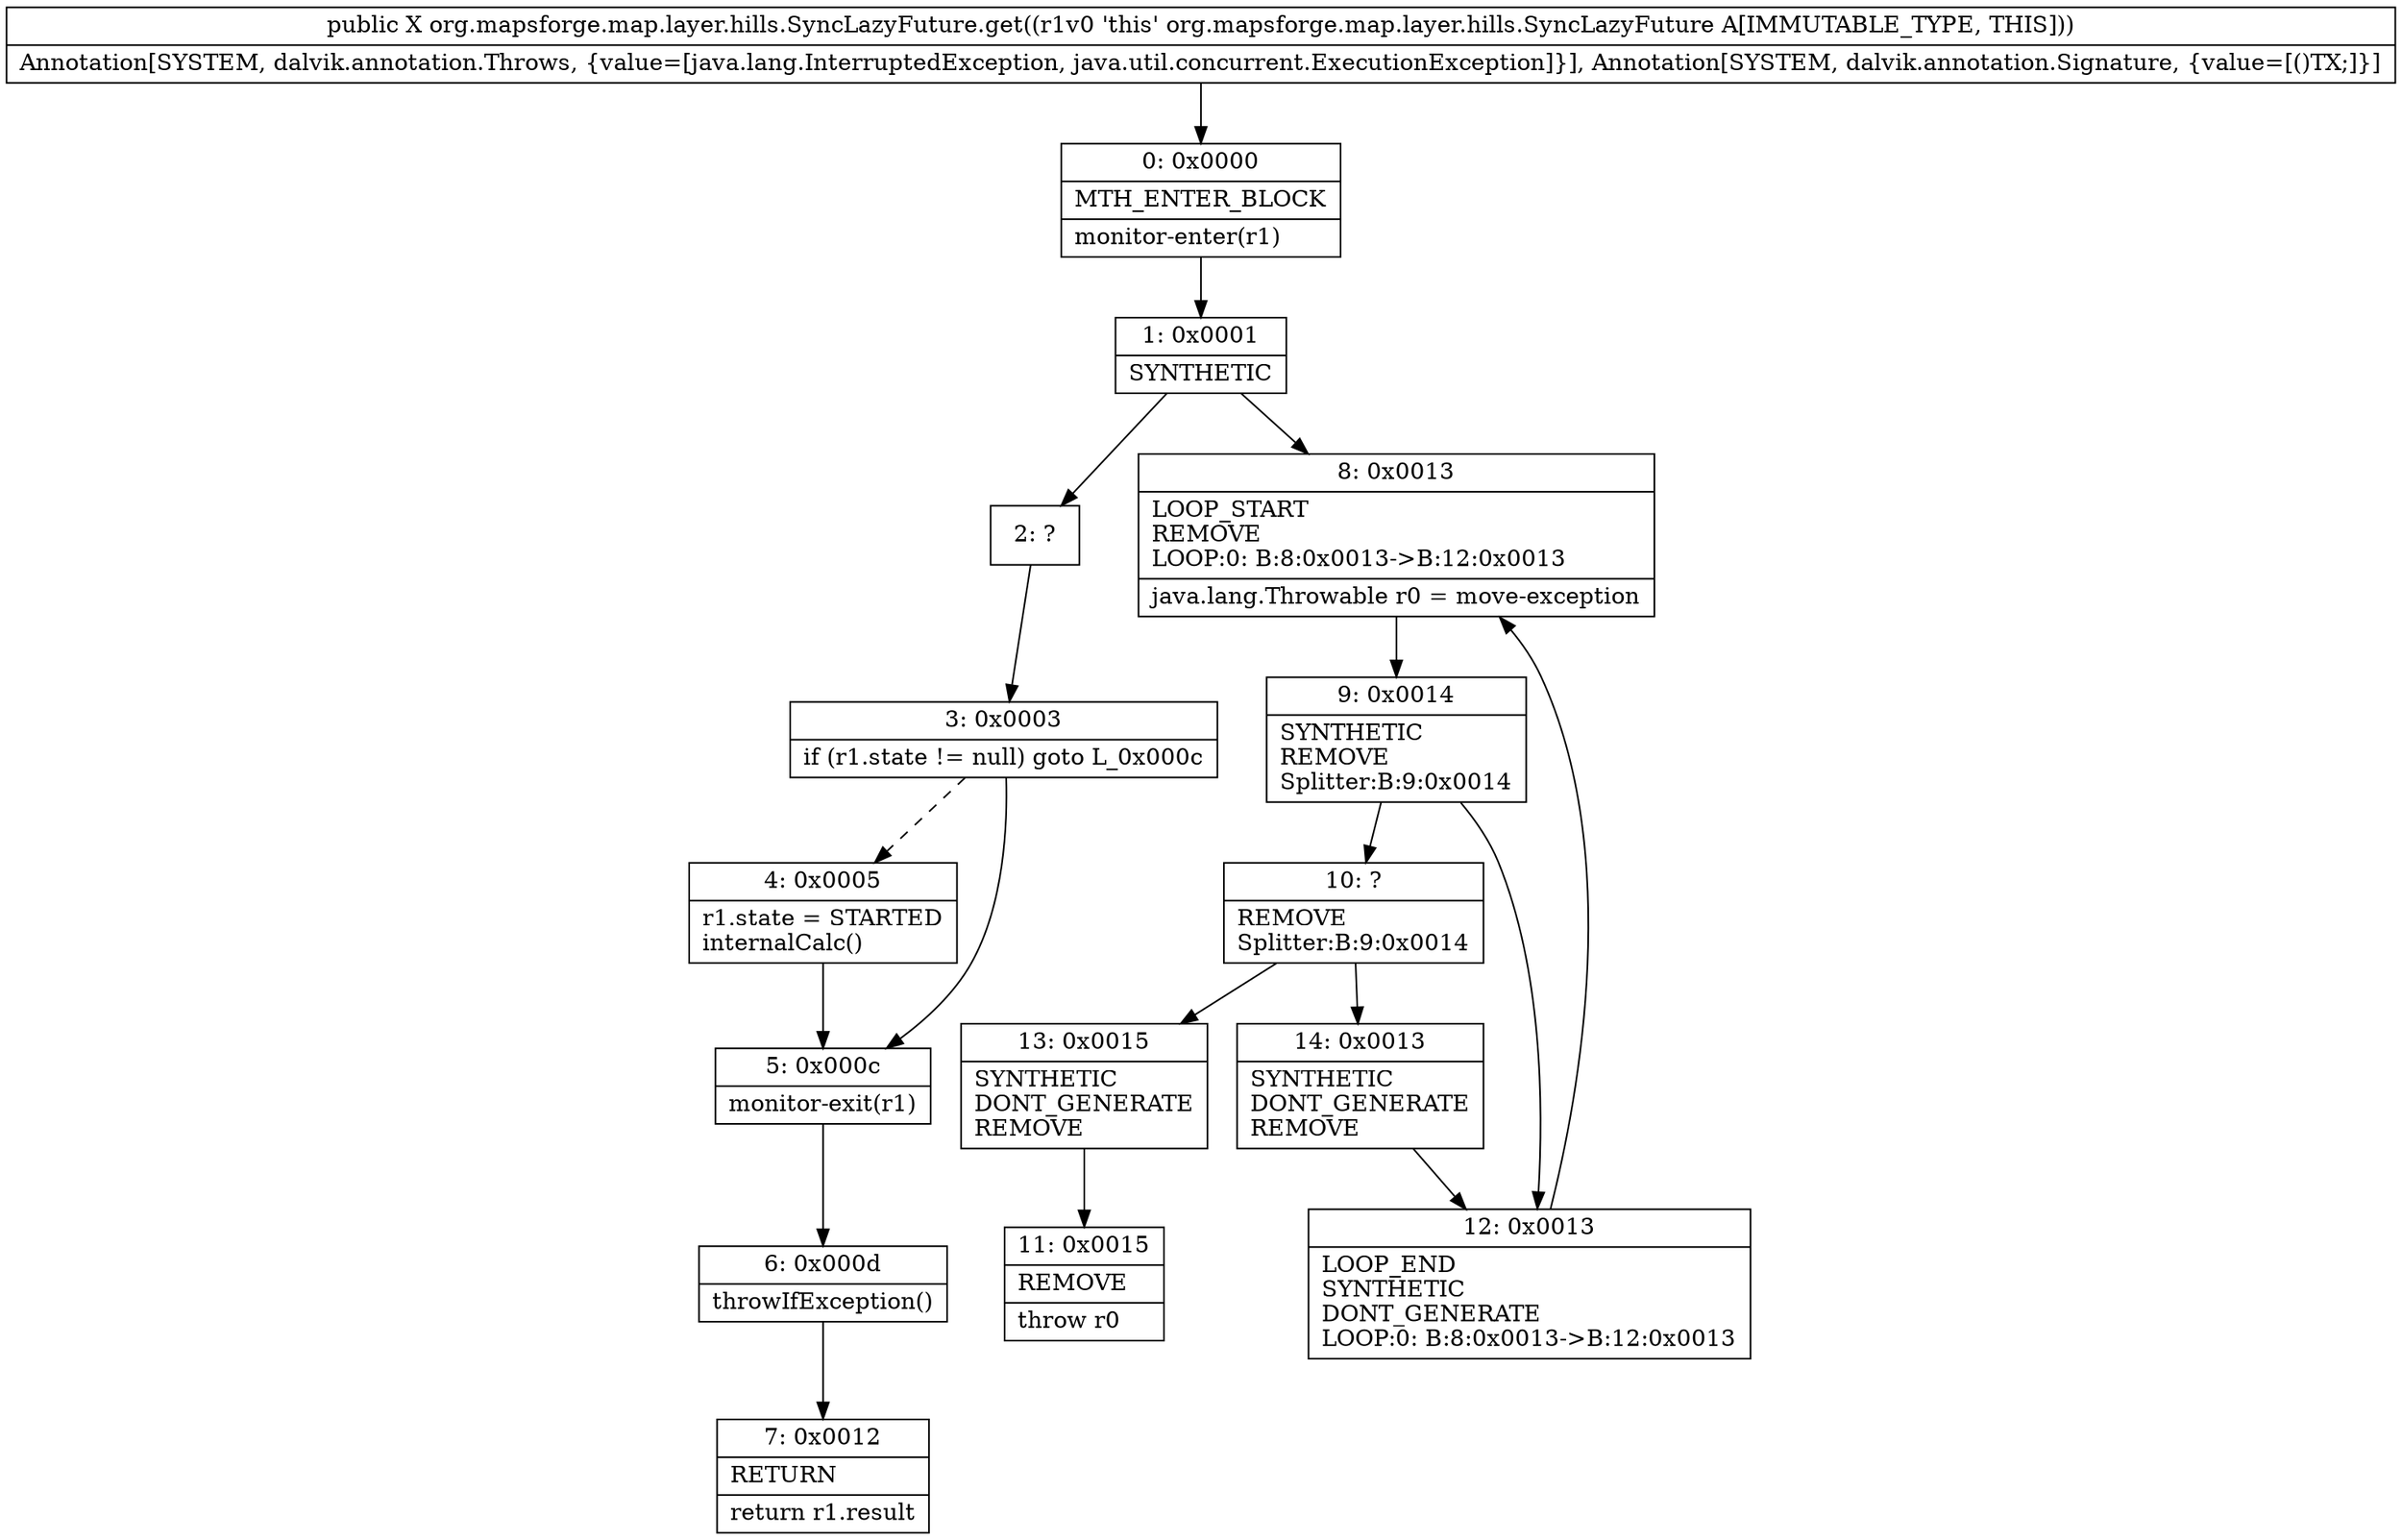 digraph "CFG fororg.mapsforge.map.layer.hills.SyncLazyFuture.get()Ljava\/lang\/Object;" {
Node_0 [shape=record,label="{0\:\ 0x0000|MTH_ENTER_BLOCK\l|monitor\-enter(r1)\l}"];
Node_1 [shape=record,label="{1\:\ 0x0001|SYNTHETIC\l}"];
Node_2 [shape=record,label="{2\:\ ?}"];
Node_3 [shape=record,label="{3\:\ 0x0003|if (r1.state != null) goto L_0x000c\l}"];
Node_4 [shape=record,label="{4\:\ 0x0005|r1.state = STARTED\linternalCalc()\l}"];
Node_5 [shape=record,label="{5\:\ 0x000c|monitor\-exit(r1)\l}"];
Node_6 [shape=record,label="{6\:\ 0x000d|throwIfException()\l}"];
Node_7 [shape=record,label="{7\:\ 0x0012|RETURN\l|return r1.result\l}"];
Node_8 [shape=record,label="{8\:\ 0x0013|LOOP_START\lREMOVE\lLOOP:0: B:8:0x0013\-\>B:12:0x0013\l|java.lang.Throwable r0 = move\-exception\l}"];
Node_9 [shape=record,label="{9\:\ 0x0014|SYNTHETIC\lREMOVE\lSplitter:B:9:0x0014\l}"];
Node_10 [shape=record,label="{10\:\ ?|REMOVE\lSplitter:B:9:0x0014\l}"];
Node_11 [shape=record,label="{11\:\ 0x0015|REMOVE\l|throw r0\l}"];
Node_12 [shape=record,label="{12\:\ 0x0013|LOOP_END\lSYNTHETIC\lDONT_GENERATE\lLOOP:0: B:8:0x0013\-\>B:12:0x0013\l}"];
Node_13 [shape=record,label="{13\:\ 0x0015|SYNTHETIC\lDONT_GENERATE\lREMOVE\l}"];
Node_14 [shape=record,label="{14\:\ 0x0013|SYNTHETIC\lDONT_GENERATE\lREMOVE\l}"];
MethodNode[shape=record,label="{public X org.mapsforge.map.layer.hills.SyncLazyFuture.get((r1v0 'this' org.mapsforge.map.layer.hills.SyncLazyFuture A[IMMUTABLE_TYPE, THIS]))  | Annotation[SYSTEM, dalvik.annotation.Throws, \{value=[java.lang.InterruptedException, java.util.concurrent.ExecutionException]\}], Annotation[SYSTEM, dalvik.annotation.Signature, \{value=[()TX;]\}]\l}"];
MethodNode -> Node_0;
Node_0 -> Node_1;
Node_1 -> Node_2;
Node_1 -> Node_8;
Node_2 -> Node_3;
Node_3 -> Node_4[style=dashed];
Node_3 -> Node_5;
Node_4 -> Node_5;
Node_5 -> Node_6;
Node_6 -> Node_7;
Node_8 -> Node_9;
Node_9 -> Node_10;
Node_9 -> Node_12;
Node_10 -> Node_13;
Node_10 -> Node_14;
Node_12 -> Node_8;
Node_13 -> Node_11;
Node_14 -> Node_12;
}

